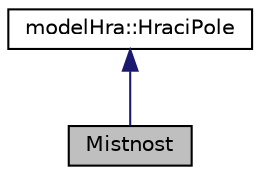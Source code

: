 digraph "Mistnost"
{
  edge [fontname="Helvetica",fontsize="10",labelfontname="Helvetica",labelfontsize="10"];
  node [fontname="Helvetica",fontsize="10",shape=record];
  Node1 [label="Mistnost",height=0.2,width=0.4,color="black", fillcolor="grey75", style="filled" fontcolor="black"];
  Node2 -> Node1 [dir="back",color="midnightblue",fontsize="10",style="solid",fontname="Helvetica"];
  Node2 [label="modelHra::HraciPole",height=0.2,width=0.4,color="black", fillcolor="white", style="filled",URL="$classmodel_hra_1_1_hraci_pole.html",tooltip="Abstraktni trida predstavujici obecne herni pole. "];
}
